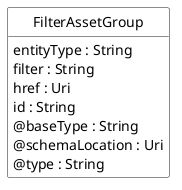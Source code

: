 @startuml
hide circle
hide methods
hide stereotype
show <<Enumeration>> stereotype
skinparam class {
   BackgroundColor<<Enumeration>> #E6F5F7
   BackgroundColor<<Ref>> #FFFFE0
   BackgroundColor<<Pivot>> #FFFFFFF
   BackgroundColor<<SimpleType>> #E2F0DA
   BackgroundColor #FCF2E3
}

class FilterAssetGroup <<Pivot>> {
    entityType : String
    filter : String
    href : Uri
    id : String
    @baseType : String
    @schemaLocation : Uri
    @type : String
}


@enduml